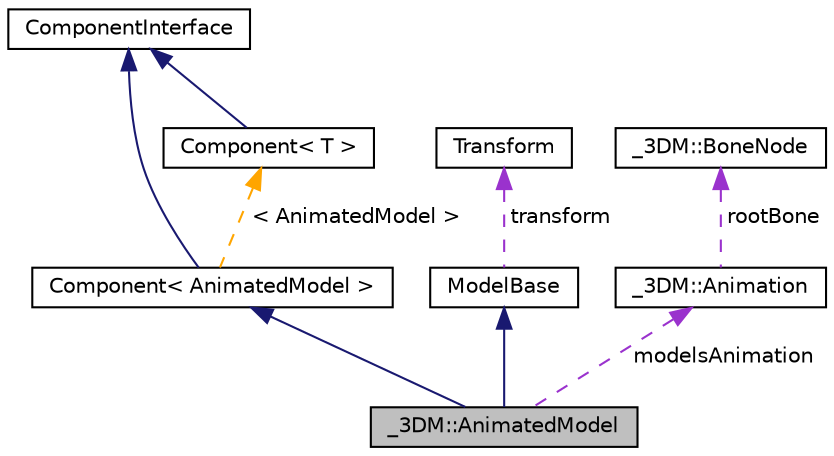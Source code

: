 digraph "_3DM::AnimatedModel"
{
 // INTERACTIVE_SVG=YES
 // LATEX_PDF_SIZE
  edge [fontname="Helvetica",fontsize="10",labelfontname="Helvetica",labelfontsize="10"];
  node [fontname="Helvetica",fontsize="10",shape=record];
  Node1 [label="_3DM::AnimatedModel",height=0.2,width=0.4,color="black", fillcolor="grey75", style="filled", fontcolor="black",tooltip=" "];
  Node2 -> Node1 [dir="back",color="midnightblue",fontsize="10",style="solid",fontname="Helvetica"];
  Node2 [label="Component\< AnimatedModel \>",height=0.2,width=0.4,color="black", fillcolor="white", style="filled",URL="$d2/d00/class_component.html",tooltip=" "];
  Node3 -> Node2 [dir="back",color="midnightblue",fontsize="10",style="solid",fontname="Helvetica"];
  Node3 [label="ComponentInterface",height=0.2,width=0.4,color="black", fillcolor="white", style="filled",URL="$d5/d79/class_component_interface.html",tooltip=" "];
  Node4 -> Node2 [dir="back",color="orange",fontsize="10",style="dashed",label=" \< AnimatedModel \>" ,fontname="Helvetica"];
  Node4 [label="Component\< T \>",height=0.2,width=0.4,color="black", fillcolor="white", style="filled",URL="$d2/d00/class_component.html",tooltip=" "];
  Node3 -> Node4 [dir="back",color="midnightblue",fontsize="10",style="solid",fontname="Helvetica"];
  Node5 -> Node1 [dir="back",color="midnightblue",fontsize="10",style="solid",fontname="Helvetica"];
  Node5 [label="ModelBase",height=0.2,width=0.4,color="black", fillcolor="white", style="filled",URL="$d1/d75/class_model_base.html",tooltip=" "];
  Node6 -> Node5 [dir="back",color="darkorchid3",fontsize="10",style="dashed",label=" transform" ,fontname="Helvetica"];
  Node6 [label="Transform",height=0.2,width=0.4,color="black", fillcolor="white", style="filled",URL="$dd/d69/struct_transform.html",tooltip=" "];
  Node7 -> Node1 [dir="back",color="darkorchid3",fontsize="10",style="dashed",label=" modelsAnimation" ,fontname="Helvetica"];
  Node7 [label="_3DM::Animation",height=0.2,width=0.4,color="black", fillcolor="white", style="filled",URL="$de/d98/struct__3_d_m_1_1_animation.html",tooltip=" "];
  Node8 -> Node7 [dir="back",color="darkorchid3",fontsize="10",style="dashed",label=" rootBone" ,fontname="Helvetica"];
  Node8 [label="_3DM::BoneNode",height=0.2,width=0.4,color="black", fillcolor="white", style="filled",URL="$dc/dce/struct__3_d_m_1_1_bone_node.html",tooltip=" "];
}

